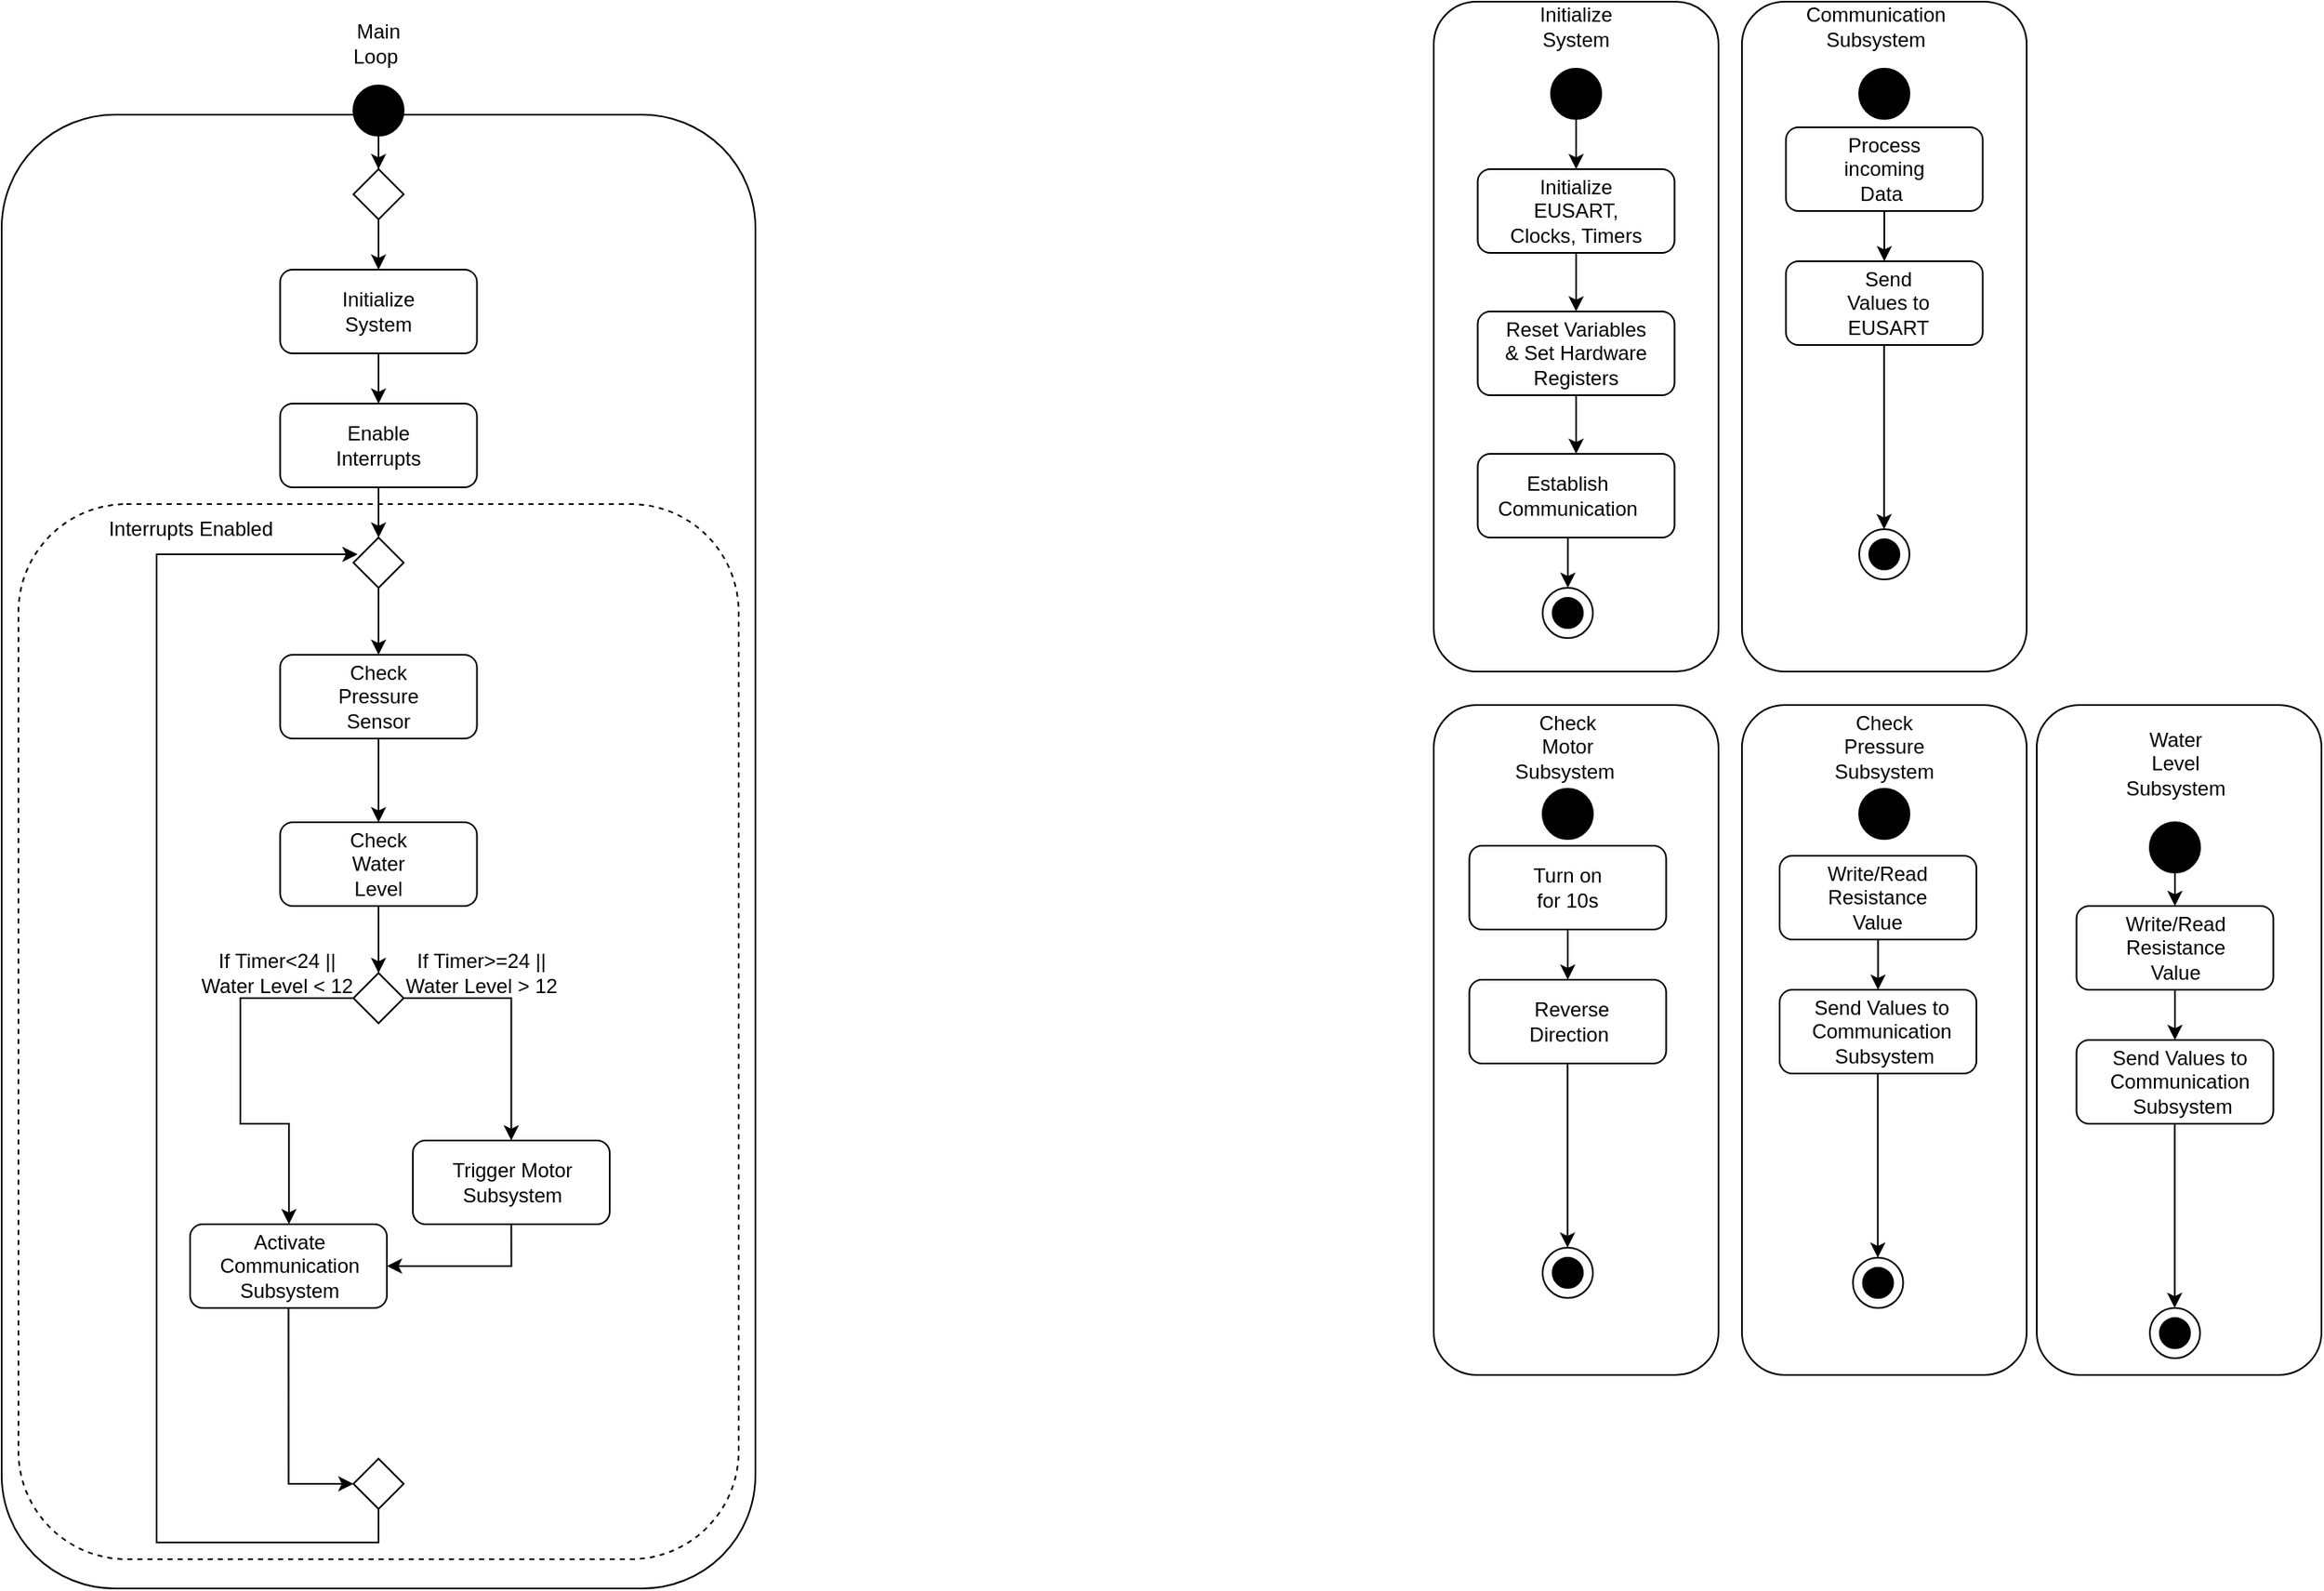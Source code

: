 <mxfile version="22.0.3" type="google">
  <diagram name="Page-1" id="qgRLsG_-mYV1hOsalCXe">
    <mxGraphModel grid="1" page="1" gridSize="10" guides="1" tooltips="1" connect="1" arrows="1" fold="1" pageScale="1" pageWidth="850" pageHeight="1100" math="0" shadow="0">
      <root>
        <mxCell id="0" />
        <mxCell id="1" parent="0" />
        <mxCell id="m66T7UfNkbhR7I4Ge39Q-2" value="" style="rounded=1;whiteSpace=wrap;html=1;dashed=1;fillColor=none;" vertex="1" parent="1">
          <mxGeometry x="-825" y="340" width="430" height="630" as="geometry" />
        </mxCell>
        <mxCell id="ExuCGmMKV_QQj0uylLsd-61" value="" style="ellipse;whiteSpace=wrap;html=1;aspect=fixed;" vertex="1" parent="1">
          <mxGeometry x="447.5" y="820" width="30" height="30" as="geometry" />
        </mxCell>
        <mxCell id="ExuCGmMKV_QQj0uylLsd-47" value="" style="ellipse;whiteSpace=wrap;html=1;aspect=fixed;" vertex="1" parent="1">
          <mxGeometry x="85" y="390" width="30" height="30" as="geometry" />
        </mxCell>
        <mxCell id="R8Q7hkDA5RHahlh6cMOI-1" value="" style="rounded=1;whiteSpace=wrap;html=1;rotation=-90;fillColor=none;" vertex="1" parent="1">
          <mxGeometry x="-1050" y="322.5" width="880" height="450" as="geometry" />
        </mxCell>
        <mxCell id="R8Q7hkDA5RHahlh6cMOI-2" value="" style="rounded=1;whiteSpace=wrap;html=1;fillColor=none;" vertex="1" parent="1">
          <mxGeometry x="20" y="40" width="170" height="400" as="geometry" />
        </mxCell>
        <mxCell id="R8Q7hkDA5RHahlh6cMOI-3" value="" style="rounded=1;whiteSpace=wrap;html=1;fillColor=none;" vertex="1" parent="1">
          <mxGeometry x="204" y="40" width="170" height="400" as="geometry" />
        </mxCell>
        <mxCell id="R8Q7hkDA5RHahlh6cMOI-4" value="" style="rounded=1;whiteSpace=wrap;html=1;fillColor=none;" vertex="1" parent="1">
          <mxGeometry x="20" y="460" width="170" height="400" as="geometry" />
        </mxCell>
        <mxCell id="R8Q7hkDA5RHahlh6cMOI-6" value="" style="rounded=1;whiteSpace=wrap;html=1;fillColor=none;" vertex="1" parent="1">
          <mxGeometry x="380" y="460" width="170" height="400" as="geometry" />
        </mxCell>
        <mxCell id="R8Q7hkDA5RHahlh6cMOI-5" value="" style="rounded=1;whiteSpace=wrap;html=1;fillColor=none;" vertex="1" parent="1">
          <mxGeometry x="204" y="460" width="170" height="400" as="geometry" />
        </mxCell>
        <mxCell id="ExuCGmMKV_QQj0uylLsd-2" value="Main Loop&amp;nbsp;" style="text;html=1;strokeColor=none;fillColor=none;align=center;verticalAlign=middle;whiteSpace=wrap;rounded=0;" vertex="1" parent="1">
          <mxGeometry x="-640" y="50" width="60" height="30" as="geometry" />
        </mxCell>
        <mxCell id="ExuCGmMKV_QQj0uylLsd-3" value="Initialize System" style="text;html=1;strokeColor=none;fillColor=none;align=center;verticalAlign=middle;whiteSpace=wrap;rounded=0;" vertex="1" parent="1">
          <mxGeometry x="75" y="40" width="60" height="30" as="geometry" />
        </mxCell>
        <mxCell id="ExuCGmMKV_QQj0uylLsd-6" value="Check Motor Subsystem&amp;nbsp;" style="text;html=1;strokeColor=none;fillColor=none;align=center;verticalAlign=middle;whiteSpace=wrap;rounded=0;" vertex="1" parent="1">
          <mxGeometry x="70" y="470" width="60" height="30" as="geometry" />
        </mxCell>
        <mxCell id="ExuCGmMKV_QQj0uylLsd-7" value="Communication Subsystem" style="text;html=1;strokeColor=none;fillColor=none;align=center;verticalAlign=middle;whiteSpace=wrap;rounded=0;" vertex="1" parent="1">
          <mxGeometry x="254" y="40" width="60" height="30" as="geometry" />
        </mxCell>
        <mxCell id="ExuCGmMKV_QQj0uylLsd-8" value="Check Pressure Subsystem" style="text;html=1;strokeColor=none;fillColor=none;align=center;verticalAlign=middle;whiteSpace=wrap;rounded=0;" vertex="1" parent="1">
          <mxGeometry x="259" y="470" width="60" height="30" as="geometry" />
        </mxCell>
        <mxCell id="ExuCGmMKV_QQj0uylLsd-9" value="Water Level Subsystem" style="text;html=1;strokeColor=none;fillColor=none;align=center;verticalAlign=middle;whiteSpace=wrap;rounded=0;" vertex="1" parent="1">
          <mxGeometry x="432.5" y="470" width="60" height="50" as="geometry" />
        </mxCell>
        <mxCell id="ExuCGmMKV_QQj0uylLsd-25" style="edgeStyle=orthogonalEdgeStyle;rounded=0;orthogonalLoop=1;jettySize=auto;html=1;exitX=0.5;exitY=1;exitDx=0;exitDy=0;" edge="1" parent="1" source="ExuCGmMKV_QQj0uylLsd-10" target="ExuCGmMKV_QQj0uylLsd-23">
          <mxGeometry relative="1" as="geometry" />
        </mxCell>
        <mxCell id="ExuCGmMKV_QQj0uylLsd-10" value="" style="ellipse;whiteSpace=wrap;html=1;aspect=fixed;fillColor=#000000;" vertex="1" parent="1">
          <mxGeometry x="-625" y="90" width="30" height="30" as="geometry" />
        </mxCell>
        <mxCell id="ExuCGmMKV_QQj0uylLsd-43" style="edgeStyle=orthogonalEdgeStyle;rounded=0;orthogonalLoop=1;jettySize=auto;html=1;exitX=0.5;exitY=1;exitDx=0;exitDy=0;entryX=0.5;entryY=0;entryDx=0;entryDy=0;" edge="1" parent="1" source="ExuCGmMKV_QQj0uylLsd-11" target="ExuCGmMKV_QQj0uylLsd-39">
          <mxGeometry relative="1" as="geometry" />
        </mxCell>
        <mxCell id="ExuCGmMKV_QQj0uylLsd-11" value="" style="ellipse;whiteSpace=wrap;html=1;aspect=fixed;fillColor=#000000;" vertex="1" parent="1">
          <mxGeometry x="90" y="80" width="30" height="30" as="geometry" />
        </mxCell>
        <mxCell id="ExuCGmMKV_QQj0uylLsd-12" value="" style="ellipse;whiteSpace=wrap;html=1;aspect=fixed;fillColor=#000000;" vertex="1" parent="1">
          <mxGeometry x="85" y="510" width="30" height="30" as="geometry" />
        </mxCell>
        <mxCell id="ExuCGmMKV_QQj0uylLsd-13" value="" style="ellipse;whiteSpace=wrap;html=1;aspect=fixed;fillColor=#000000;" vertex="1" parent="1">
          <mxGeometry x="274" y="80" width="30" height="30" as="geometry" />
        </mxCell>
        <mxCell id="ExuCGmMKV_QQj0uylLsd-14" value="" style="ellipse;whiteSpace=wrap;html=1;aspect=fixed;fillColor=#000000;" vertex="1" parent="1">
          <mxGeometry x="274" y="510" width="30" height="30" as="geometry" />
        </mxCell>
        <mxCell id="ExuCGmMKV_QQj0uylLsd-65" style="edgeStyle=orthogonalEdgeStyle;rounded=0;orthogonalLoop=1;jettySize=auto;html=1;exitX=0.5;exitY=1;exitDx=0;exitDy=0;entryX=0.5;entryY=0;entryDx=0;entryDy=0;" edge="1" parent="1" source="ExuCGmMKV_QQj0uylLsd-15" target="ExuCGmMKV_QQj0uylLsd-54">
          <mxGeometry relative="1" as="geometry" />
        </mxCell>
        <mxCell id="ExuCGmMKV_QQj0uylLsd-15" value="" style="ellipse;whiteSpace=wrap;html=1;aspect=fixed;fillColor=#000000;" vertex="1" parent="1">
          <mxGeometry x="447.5" y="530" width="30" height="30" as="geometry" />
        </mxCell>
        <mxCell id="ExuCGmMKV_QQj0uylLsd-29" style="edgeStyle=orthogonalEdgeStyle;rounded=0;orthogonalLoop=1;jettySize=auto;html=1;exitX=0.5;exitY=1;exitDx=0;exitDy=0;entryX=0.5;entryY=0;entryDx=0;entryDy=0;" edge="1" parent="1" source="ExuCGmMKV_QQj0uylLsd-23" target="ExuCGmMKV_QQj0uylLsd-28">
          <mxGeometry relative="1" as="geometry" />
        </mxCell>
        <mxCell id="ExuCGmMKV_QQj0uylLsd-23" value="" style="rhombus;whiteSpace=wrap;html=1;" vertex="1" parent="1">
          <mxGeometry x="-625" y="140" width="30" height="30" as="geometry" />
        </mxCell>
        <mxCell id="ExuCGmMKV_QQj0uylLsd-34" style="edgeStyle=orthogonalEdgeStyle;rounded=0;orthogonalLoop=1;jettySize=auto;html=1;exitX=0.5;exitY=1;exitDx=0;exitDy=0;entryX=0.5;entryY=0;entryDx=0;entryDy=0;" edge="1" parent="1" source="ExuCGmMKV_QQj0uylLsd-28" target="ExuCGmMKV_QQj0uylLsd-32">
          <mxGeometry relative="1" as="geometry" />
        </mxCell>
        <mxCell id="ExuCGmMKV_QQj0uylLsd-28" value="" style="rounded=1;whiteSpace=wrap;html=1;" vertex="1" parent="1">
          <mxGeometry x="-668.75" y="200" width="117.5" height="50" as="geometry" />
        </mxCell>
        <mxCell id="ExuCGmMKV_QQj0uylLsd-30" value="Initialize System" style="text;html=1;strokeColor=none;fillColor=none;align=center;verticalAlign=middle;whiteSpace=wrap;rounded=0;" vertex="1" parent="1">
          <mxGeometry x="-640" y="210" width="60" height="30" as="geometry" />
        </mxCell>
        <mxCell id="ExuCGmMKV_QQj0uylLsd-36" style="edgeStyle=orthogonalEdgeStyle;rounded=0;orthogonalLoop=1;jettySize=auto;html=1;exitX=0.5;exitY=1;exitDx=0;exitDy=0;entryX=0.5;entryY=0;entryDx=0;entryDy=0;" edge="1" parent="1" source="ExuCGmMKV_QQj0uylLsd-32" target="ExuCGmMKV_QQj0uylLsd-35">
          <mxGeometry relative="1" as="geometry" />
        </mxCell>
        <mxCell id="ExuCGmMKV_QQj0uylLsd-32" value="" style="rounded=1;whiteSpace=wrap;html=1;" vertex="1" parent="1">
          <mxGeometry x="-668.75" y="280" width="117.5" height="50" as="geometry" />
        </mxCell>
        <mxCell id="ExuCGmMKV_QQj0uylLsd-33" value="Enable Interrupts" style="text;html=1;strokeColor=none;fillColor=none;align=center;verticalAlign=middle;whiteSpace=wrap;rounded=0;" vertex="1" parent="1">
          <mxGeometry x="-640" y="290" width="60" height="30" as="geometry" />
        </mxCell>
        <mxCell id="ExuCGmMKV_QQj0uylLsd-69" style="edgeStyle=orthogonalEdgeStyle;rounded=0;orthogonalLoop=1;jettySize=auto;html=1;exitX=0.5;exitY=1;exitDx=0;exitDy=0;entryX=0.5;entryY=0;entryDx=0;entryDy=0;" edge="1" parent="1" source="ExuCGmMKV_QQj0uylLsd-35" target="ExuCGmMKV_QQj0uylLsd-66">
          <mxGeometry relative="1" as="geometry" />
        </mxCell>
        <mxCell id="ExuCGmMKV_QQj0uylLsd-35" value="" style="rhombus;whiteSpace=wrap;html=1;" vertex="1" parent="1">
          <mxGeometry x="-625" y="360" width="30" height="30" as="geometry" />
        </mxCell>
        <mxCell id="ExuCGmMKV_QQj0uylLsd-44" style="edgeStyle=orthogonalEdgeStyle;rounded=0;orthogonalLoop=1;jettySize=auto;html=1;exitX=0.5;exitY=1;exitDx=0;exitDy=0;entryX=0.5;entryY=0;entryDx=0;entryDy=0;" edge="1" parent="1" source="ExuCGmMKV_QQj0uylLsd-39" target="ExuCGmMKV_QQj0uylLsd-41">
          <mxGeometry relative="1" as="geometry" />
        </mxCell>
        <mxCell id="ExuCGmMKV_QQj0uylLsd-39" value="" style="rounded=1;whiteSpace=wrap;html=1;" vertex="1" parent="1">
          <mxGeometry x="46.25" y="140" width="117.5" height="50" as="geometry" />
        </mxCell>
        <mxCell id="ExuCGmMKV_QQj0uylLsd-45" style="edgeStyle=orthogonalEdgeStyle;rounded=0;orthogonalLoop=1;jettySize=auto;html=1;exitX=0.5;exitY=1;exitDx=0;exitDy=0;entryX=0.5;entryY=0;entryDx=0;entryDy=0;" edge="1" parent="1" source="ExuCGmMKV_QQj0uylLsd-41" target="ExuCGmMKV_QQj0uylLsd-42">
          <mxGeometry relative="1" as="geometry" />
        </mxCell>
        <mxCell id="ExuCGmMKV_QQj0uylLsd-41" value="" style="rounded=1;whiteSpace=wrap;html=1;" vertex="1" parent="1">
          <mxGeometry x="46.25" y="225" width="117.5" height="50" as="geometry" />
        </mxCell>
        <mxCell id="ExuCGmMKV_QQj0uylLsd-42" value="" style="rounded=1;whiteSpace=wrap;html=1;" vertex="1" parent="1">
          <mxGeometry x="46.25" y="310" width="117.5" height="50" as="geometry" />
        </mxCell>
        <mxCell id="ExuCGmMKV_QQj0uylLsd-46" value="" style="ellipse;whiteSpace=wrap;html=1;aspect=fixed;fillColor=#000000;direction=south;" vertex="1" parent="1">
          <mxGeometry x="91" y="396" width="18" height="18" as="geometry" />
        </mxCell>
        <mxCell id="ExuCGmMKV_QQj0uylLsd-50" style="edgeStyle=orthogonalEdgeStyle;rounded=0;orthogonalLoop=1;jettySize=auto;html=1;exitX=0.5;exitY=1;exitDx=0;exitDy=0;entryX=0.471;entryY=0.875;entryDx=0;entryDy=0;entryPerimeter=0;" edge="1" parent="1" source="ExuCGmMKV_QQj0uylLsd-42" target="R8Q7hkDA5RHahlh6cMOI-2">
          <mxGeometry relative="1" as="geometry" />
        </mxCell>
        <mxCell id="ExuCGmMKV_QQj0uylLsd-51" value="Initialize EUSART, Clocks, Timers" style="text;html=1;strokeColor=none;fillColor=none;align=center;verticalAlign=middle;whiteSpace=wrap;rounded=0;" vertex="1" parent="1">
          <mxGeometry x="60" y="150" width="90" height="30" as="geometry" />
        </mxCell>
        <mxCell id="ExuCGmMKV_QQj0uylLsd-52" value="Reset Variables &amp;amp; Set Hardware Registers" style="text;html=1;strokeColor=none;fillColor=none;align=center;verticalAlign=middle;whiteSpace=wrap;rounded=0;" vertex="1" parent="1">
          <mxGeometry x="60" y="235" width="90" height="30" as="geometry" />
        </mxCell>
        <mxCell id="ExuCGmMKV_QQj0uylLsd-53" value="Establish Communication" style="text;html=1;strokeColor=none;fillColor=none;align=center;verticalAlign=middle;whiteSpace=wrap;rounded=0;" vertex="1" parent="1">
          <mxGeometry x="70" y="320" width="60" height="30" as="geometry" />
        </mxCell>
        <mxCell id="ExuCGmMKV_QQj0uylLsd-64" style="edgeStyle=orthogonalEdgeStyle;rounded=0;orthogonalLoop=1;jettySize=auto;html=1;exitX=0.5;exitY=1;exitDx=0;exitDy=0;entryX=0.5;entryY=0;entryDx=0;entryDy=0;" edge="1" parent="1" source="ExuCGmMKV_QQj0uylLsd-54" target="ExuCGmMKV_QQj0uylLsd-56">
          <mxGeometry relative="1" as="geometry" />
        </mxCell>
        <mxCell id="ExuCGmMKV_QQj0uylLsd-54" value="" style="rounded=1;whiteSpace=wrap;html=1;" vertex="1" parent="1">
          <mxGeometry x="403.75" y="580" width="117.5" height="50" as="geometry" />
        </mxCell>
        <mxCell id="ExuCGmMKV_QQj0uylLsd-55" value="Write/Read Resistance Value" style="text;html=1;strokeColor=none;fillColor=none;align=center;verticalAlign=middle;whiteSpace=wrap;rounded=0;" vertex="1" parent="1">
          <mxGeometry x="432.5" y="590" width="60" height="30" as="geometry" />
        </mxCell>
        <mxCell id="ExuCGmMKV_QQj0uylLsd-63" style="edgeStyle=orthogonalEdgeStyle;rounded=0;orthogonalLoop=1;jettySize=auto;html=1;exitX=0.5;exitY=1;exitDx=0;exitDy=0;entryX=0;entryY=0.5;entryDx=0;entryDy=0;" edge="1" parent="1">
          <mxGeometry relative="1" as="geometry">
            <mxPoint x="462.36" y="704" as="sourcePoint" />
            <mxPoint x="462.36" y="820" as="targetPoint" />
          </mxGeometry>
        </mxCell>
        <mxCell id="ExuCGmMKV_QQj0uylLsd-56" value="" style="rounded=1;whiteSpace=wrap;html=1;" vertex="1" parent="1">
          <mxGeometry x="403.75" y="660" width="117.5" height="50" as="geometry" />
        </mxCell>
        <mxCell id="ExuCGmMKV_QQj0uylLsd-58" value="Send Values to Communication &amp;nbsp;Subsystem" style="text;html=1;strokeColor=none;fillColor=none;align=center;verticalAlign=middle;whiteSpace=wrap;rounded=0;" vertex="1" parent="1">
          <mxGeometry x="432.5" y="670" width="65" height="30" as="geometry" />
        </mxCell>
        <mxCell id="ExuCGmMKV_QQj0uylLsd-60" value="" style="ellipse;whiteSpace=wrap;html=1;aspect=fixed;fillColor=#000000;direction=south;" vertex="1" parent="1">
          <mxGeometry x="453.5" y="826" width="18" height="18" as="geometry" />
        </mxCell>
        <mxCell id="ExuCGmMKV_QQj0uylLsd-70" style="edgeStyle=orthogonalEdgeStyle;rounded=0;orthogonalLoop=1;jettySize=auto;html=1;exitX=0.5;exitY=1;exitDx=0;exitDy=0;entryX=0.5;entryY=0;entryDx=0;entryDy=0;" edge="1" parent="1" source="ExuCGmMKV_QQj0uylLsd-66" target="ExuCGmMKV_QQj0uylLsd-67">
          <mxGeometry relative="1" as="geometry" />
        </mxCell>
        <mxCell id="ExuCGmMKV_QQj0uylLsd-66" value="" style="rounded=1;whiteSpace=wrap;html=1;" vertex="1" parent="1">
          <mxGeometry x="-668.75" y="430" width="117.5" height="50" as="geometry" />
        </mxCell>
        <mxCell id="ExuCGmMKV_QQj0uylLsd-71" style="edgeStyle=orthogonalEdgeStyle;rounded=0;orthogonalLoop=1;jettySize=auto;html=1;exitX=0.5;exitY=1;exitDx=0;exitDy=0;entryX=0.5;entryY=0;entryDx=0;entryDy=0;" edge="1" parent="1" source="ExuCGmMKV_QQj0uylLsd-67">
          <mxGeometry relative="1" as="geometry">
            <mxPoint x="-610" y="620" as="targetPoint" />
          </mxGeometry>
        </mxCell>
        <mxCell id="ExuCGmMKV_QQj0uylLsd-67" value="" style="rounded=1;whiteSpace=wrap;html=1;" vertex="1" parent="1">
          <mxGeometry x="-668.75" y="530" width="117.5" height="50" as="geometry" />
        </mxCell>
        <mxCell id="ExuCGmMKV_QQj0uylLsd-72" value="Check Pressure Sensor" style="text;html=1;strokeColor=none;fillColor=none;align=center;verticalAlign=middle;whiteSpace=wrap;rounded=0;" vertex="1" parent="1">
          <mxGeometry x="-640" y="440" width="60" height="30" as="geometry" />
        </mxCell>
        <mxCell id="ExuCGmMKV_QQj0uylLsd-73" value="Check Water Level" style="text;html=1;strokeColor=none;fillColor=none;align=center;verticalAlign=middle;whiteSpace=wrap;rounded=0;" vertex="1" parent="1">
          <mxGeometry x="-640" y="540" width="60" height="30" as="geometry" />
        </mxCell>
        <mxCell id="m66T7UfNkbhR7I4Ge39Q-5" style="edgeStyle=orthogonalEdgeStyle;rounded=0;orthogonalLoop=1;jettySize=auto;html=1;" edge="1" parent="1" source="m66T7UfNkbhR7I4Ge39Q-1" target="m66T7UfNkbhR7I4Ge39Q-4">
          <mxGeometry relative="1" as="geometry" />
        </mxCell>
        <mxCell id="m66T7UfNkbhR7I4Ge39Q-15" style="edgeStyle=orthogonalEdgeStyle;rounded=0;orthogonalLoop=1;jettySize=auto;html=1;exitX=0;exitY=0.5;exitDx=0;exitDy=0;" edge="1" parent="1" source="m66T7UfNkbhR7I4Ge39Q-1" target="m66T7UfNkbhR7I4Ge39Q-13">
          <mxGeometry relative="1" as="geometry">
            <Array as="points">
              <mxPoint x="-692.5" y="635" />
              <mxPoint x="-692.5" y="710" />
              <mxPoint x="-663.5" y="710" />
            </Array>
          </mxGeometry>
        </mxCell>
        <mxCell id="m66T7UfNkbhR7I4Ge39Q-1" value="" style="rhombus;whiteSpace=wrap;html=1;" vertex="1" parent="1">
          <mxGeometry x="-625" y="620" width="30" height="30" as="geometry" />
        </mxCell>
        <mxCell id="m66T7UfNkbhR7I4Ge39Q-3" value="Interrupts Enabled" style="text;html=1;strokeColor=none;fillColor=none;align=center;verticalAlign=middle;whiteSpace=wrap;rounded=0;" vertex="1" parent="1">
          <mxGeometry x="-782.5" y="340" width="120" height="30" as="geometry" />
        </mxCell>
        <mxCell id="8SBCWocJeuw-kmnCz6ny-2" style="edgeStyle=orthogonalEdgeStyle;rounded=0;orthogonalLoop=1;jettySize=auto;html=1;exitX=0.5;exitY=1;exitDx=0;exitDy=0;entryX=1;entryY=0.5;entryDx=0;entryDy=0;" edge="1" parent="1" source="m66T7UfNkbhR7I4Ge39Q-4" target="m66T7UfNkbhR7I4Ge39Q-13">
          <mxGeometry relative="1" as="geometry" />
        </mxCell>
        <mxCell id="m66T7UfNkbhR7I4Ge39Q-4" value="Trigger Motor Subsystem" style="rounded=1;whiteSpace=wrap;html=1;" vertex="1" parent="1">
          <mxGeometry x="-589.5" y="720" width="117.5" height="50" as="geometry" />
        </mxCell>
        <mxCell id="m66T7UfNkbhR7I4Ge39Q-17" style="edgeStyle=orthogonalEdgeStyle;rounded=0;orthogonalLoop=1;jettySize=auto;html=1;exitX=0.5;exitY=1;exitDx=0;exitDy=0;entryX=0;entryY=0.5;entryDx=0;entryDy=0;" edge="1" parent="1" source="m66T7UfNkbhR7I4Ge39Q-13" target="m66T7UfNkbhR7I4Ge39Q-16">
          <mxGeometry relative="1" as="geometry" />
        </mxCell>
        <mxCell id="m66T7UfNkbhR7I4Ge39Q-13" value="Activate Communication Subsystem" style="rounded=1;whiteSpace=wrap;html=1;" vertex="1" parent="1">
          <mxGeometry x="-722.5" y="770" width="117.5" height="50" as="geometry" />
        </mxCell>
        <mxCell id="m66T7UfNkbhR7I4Ge39Q-16" value="" style="rhombus;whiteSpace=wrap;html=1;" vertex="1" parent="1">
          <mxGeometry x="-625" y="910" width="30" height="30" as="geometry" />
        </mxCell>
        <mxCell id="m66T7UfNkbhR7I4Ge39Q-21" value="If Timer&amp;gt;=24 || Water Level &amp;gt; 12" style="text;html=1;strokeColor=none;fillColor=none;align=center;verticalAlign=middle;whiteSpace=wrap;rounded=0;" vertex="1" parent="1">
          <mxGeometry x="-595" y="605" width="92.5" height="30" as="geometry" />
        </mxCell>
        <mxCell id="m66T7UfNkbhR7I4Ge39Q-23" value="If Timer&amp;lt;24 || Water Level &amp;lt; 12" style="text;html=1;strokeColor=none;fillColor=none;align=center;verticalAlign=middle;whiteSpace=wrap;rounded=0;" vertex="1" parent="1">
          <mxGeometry x="-722.5" y="605" width="102.5" height="30" as="geometry" />
        </mxCell>
        <mxCell id="m66T7UfNkbhR7I4Ge39Q-24" style="edgeStyle=orthogonalEdgeStyle;rounded=0;orthogonalLoop=1;jettySize=auto;html=1;exitX=0.5;exitY=1;exitDx=0;exitDy=0;" edge="1" parent="1" source="m66T7UfNkbhR7I4Ge39Q-16">
          <mxGeometry relative="1" as="geometry">
            <mxPoint x="-622.5" y="370" as="targetPoint" />
            <Array as="points">
              <mxPoint x="-610.5" y="960" />
              <mxPoint x="-742.5" y="960" />
              <mxPoint x="-742.5" y="370" />
              <mxPoint x="-622.5" y="370" />
            </Array>
          </mxGeometry>
        </mxCell>
        <mxCell id="bNNDb-d6UYjImaujRCh0-1" value="" style="ellipse;whiteSpace=wrap;html=1;aspect=fixed;" vertex="1" parent="1">
          <mxGeometry x="270.25" y="790" width="30" height="30" as="geometry" />
        </mxCell>
        <mxCell id="bNNDb-d6UYjImaujRCh0-2" style="edgeStyle=orthogonalEdgeStyle;rounded=0;orthogonalLoop=1;jettySize=auto;html=1;exitX=0.5;exitY=1;exitDx=0;exitDy=0;entryX=0.5;entryY=0;entryDx=0;entryDy=0;" edge="1" parent="1" source="bNNDb-d6UYjImaujRCh0-3" target="bNNDb-d6UYjImaujRCh0-6">
          <mxGeometry relative="1" as="geometry" />
        </mxCell>
        <mxCell id="bNNDb-d6UYjImaujRCh0-3" value="" style="rounded=1;whiteSpace=wrap;html=1;" vertex="1" parent="1">
          <mxGeometry x="226.5" y="550" width="117.5" height="50" as="geometry" />
        </mxCell>
        <mxCell id="bNNDb-d6UYjImaujRCh0-4" value="Write/Read Resistance Value" style="text;html=1;strokeColor=none;fillColor=none;align=center;verticalAlign=middle;whiteSpace=wrap;rounded=0;" vertex="1" parent="1">
          <mxGeometry x="255.25" y="560" width="60" height="30" as="geometry" />
        </mxCell>
        <mxCell id="bNNDb-d6UYjImaujRCh0-5" style="edgeStyle=orthogonalEdgeStyle;rounded=0;orthogonalLoop=1;jettySize=auto;html=1;exitX=0.5;exitY=1;exitDx=0;exitDy=0;entryX=0;entryY=0.5;entryDx=0;entryDy=0;" edge="1" parent="1">
          <mxGeometry relative="1" as="geometry">
            <mxPoint x="285.11" y="674" as="sourcePoint" />
            <mxPoint x="285.11" y="790" as="targetPoint" />
          </mxGeometry>
        </mxCell>
        <mxCell id="bNNDb-d6UYjImaujRCh0-6" value="" style="rounded=1;whiteSpace=wrap;html=1;" vertex="1" parent="1">
          <mxGeometry x="226.5" y="630" width="117.5" height="50" as="geometry" />
        </mxCell>
        <mxCell id="bNNDb-d6UYjImaujRCh0-7" value="Send Values to Communication &amp;nbsp;Subsystem" style="text;html=1;strokeColor=none;fillColor=none;align=center;verticalAlign=middle;whiteSpace=wrap;rounded=0;" vertex="1" parent="1">
          <mxGeometry x="255.25" y="640" width="65" height="30" as="geometry" />
        </mxCell>
        <mxCell id="bNNDb-d6UYjImaujRCh0-8" value="" style="ellipse;whiteSpace=wrap;html=1;aspect=fixed;fillColor=#000000;direction=south;" vertex="1" parent="1">
          <mxGeometry x="276.25" y="796" width="18" height="18" as="geometry" />
        </mxCell>
        <mxCell id="bNNDb-d6UYjImaujRCh0-9" value="" style="ellipse;whiteSpace=wrap;html=1;aspect=fixed;" vertex="1" parent="1">
          <mxGeometry x="85" y="784" width="30" height="30" as="geometry" />
        </mxCell>
        <mxCell id="bNNDb-d6UYjImaujRCh0-10" style="edgeStyle=orthogonalEdgeStyle;rounded=0;orthogonalLoop=1;jettySize=auto;html=1;exitX=0.5;exitY=1;exitDx=0;exitDy=0;entryX=0.5;entryY=0;entryDx=0;entryDy=0;" edge="1" parent="1" source="bNNDb-d6UYjImaujRCh0-11" target="bNNDb-d6UYjImaujRCh0-14">
          <mxGeometry relative="1" as="geometry" />
        </mxCell>
        <mxCell id="bNNDb-d6UYjImaujRCh0-11" value="" style="rounded=1;whiteSpace=wrap;html=1;" vertex="1" parent="1">
          <mxGeometry x="41.25" y="544" width="117.5" height="50" as="geometry" />
        </mxCell>
        <mxCell id="bNNDb-d6UYjImaujRCh0-12" value="Turn on for 10s" style="text;html=1;strokeColor=none;fillColor=none;align=center;verticalAlign=middle;whiteSpace=wrap;rounded=0;" vertex="1" parent="1">
          <mxGeometry x="70" y="554" width="60" height="30" as="geometry" />
        </mxCell>
        <mxCell id="bNNDb-d6UYjImaujRCh0-13" style="edgeStyle=orthogonalEdgeStyle;rounded=0;orthogonalLoop=1;jettySize=auto;html=1;exitX=0.5;exitY=1;exitDx=0;exitDy=0;entryX=0;entryY=0.5;entryDx=0;entryDy=0;" edge="1" parent="1">
          <mxGeometry relative="1" as="geometry">
            <mxPoint x="99.86" y="668" as="sourcePoint" />
            <mxPoint x="99.86" y="784" as="targetPoint" />
          </mxGeometry>
        </mxCell>
        <mxCell id="bNNDb-d6UYjImaujRCh0-14" value="" style="rounded=1;whiteSpace=wrap;html=1;" vertex="1" parent="1">
          <mxGeometry x="41.25" y="624" width="117.5" height="50" as="geometry" />
        </mxCell>
        <mxCell id="bNNDb-d6UYjImaujRCh0-15" value="Reverse Direction&amp;nbsp;" style="text;html=1;strokeColor=none;fillColor=none;align=center;verticalAlign=middle;whiteSpace=wrap;rounded=0;" vertex="1" parent="1">
          <mxGeometry x="70" y="634" width="65" height="30" as="geometry" />
        </mxCell>
        <mxCell id="bNNDb-d6UYjImaujRCh0-16" value="" style="ellipse;whiteSpace=wrap;html=1;aspect=fixed;fillColor=#000000;direction=south;" vertex="1" parent="1">
          <mxGeometry x="91" y="790" width="18" height="18" as="geometry" />
        </mxCell>
        <mxCell id="bNNDb-d6UYjImaujRCh0-17" value="" style="ellipse;whiteSpace=wrap;html=1;aspect=fixed;" vertex="1" parent="1">
          <mxGeometry x="274" y="355" width="30" height="30" as="geometry" />
        </mxCell>
        <mxCell id="bNNDb-d6UYjImaujRCh0-18" style="edgeStyle=orthogonalEdgeStyle;rounded=0;orthogonalLoop=1;jettySize=auto;html=1;exitX=0.5;exitY=1;exitDx=0;exitDy=0;entryX=0.5;entryY=0;entryDx=0;entryDy=0;" edge="1" parent="1" source="bNNDb-d6UYjImaujRCh0-19" target="bNNDb-d6UYjImaujRCh0-22">
          <mxGeometry relative="1" as="geometry" />
        </mxCell>
        <mxCell id="bNNDb-d6UYjImaujRCh0-19" value="" style="rounded=1;whiteSpace=wrap;html=1;" vertex="1" parent="1">
          <mxGeometry x="230.25" y="115" width="117.5" height="50" as="geometry" />
        </mxCell>
        <mxCell id="bNNDb-d6UYjImaujRCh0-20" value="Process incoming Data&amp;nbsp;" style="text;html=1;strokeColor=none;fillColor=none;align=center;verticalAlign=middle;whiteSpace=wrap;rounded=0;" vertex="1" parent="1">
          <mxGeometry x="259" y="125" width="60" height="30" as="geometry" />
        </mxCell>
        <mxCell id="bNNDb-d6UYjImaujRCh0-21" style="edgeStyle=orthogonalEdgeStyle;rounded=0;orthogonalLoop=1;jettySize=auto;html=1;exitX=0.5;exitY=1;exitDx=0;exitDy=0;entryX=0;entryY=0.5;entryDx=0;entryDy=0;" edge="1" parent="1">
          <mxGeometry relative="1" as="geometry">
            <mxPoint x="288.86" y="239" as="sourcePoint" />
            <mxPoint x="288.86" y="355" as="targetPoint" />
          </mxGeometry>
        </mxCell>
        <mxCell id="bNNDb-d6UYjImaujRCh0-22" value="" style="rounded=1;whiteSpace=wrap;html=1;" vertex="1" parent="1">
          <mxGeometry x="230.25" y="195" width="117.5" height="50" as="geometry" />
        </mxCell>
        <mxCell id="bNNDb-d6UYjImaujRCh0-23" value="Send Values to EUSART" style="text;html=1;strokeColor=none;fillColor=none;align=center;verticalAlign=middle;whiteSpace=wrap;rounded=0;" vertex="1" parent="1">
          <mxGeometry x="259" y="205" width="65" height="30" as="geometry" />
        </mxCell>
        <mxCell id="bNNDb-d6UYjImaujRCh0-24" value="" style="ellipse;whiteSpace=wrap;html=1;aspect=fixed;fillColor=#000000;direction=south;" vertex="1" parent="1">
          <mxGeometry x="280" y="361" width="18" height="18" as="geometry" />
        </mxCell>
        <mxCell id="8SBCWocJeuw-kmnCz6ny-3" style="edgeStyle=orthogonalEdgeStyle;rounded=0;orthogonalLoop=1;jettySize=auto;html=1;exitX=0.5;exitY=1;exitDx=0;exitDy=0;" edge="1" parent="1" source="ExuCGmMKV_QQj0uylLsd-8" target="ExuCGmMKV_QQj0uylLsd-8">
          <mxGeometry relative="1" as="geometry" />
        </mxCell>
      </root>
    </mxGraphModel>
  </diagram>
</mxfile>

